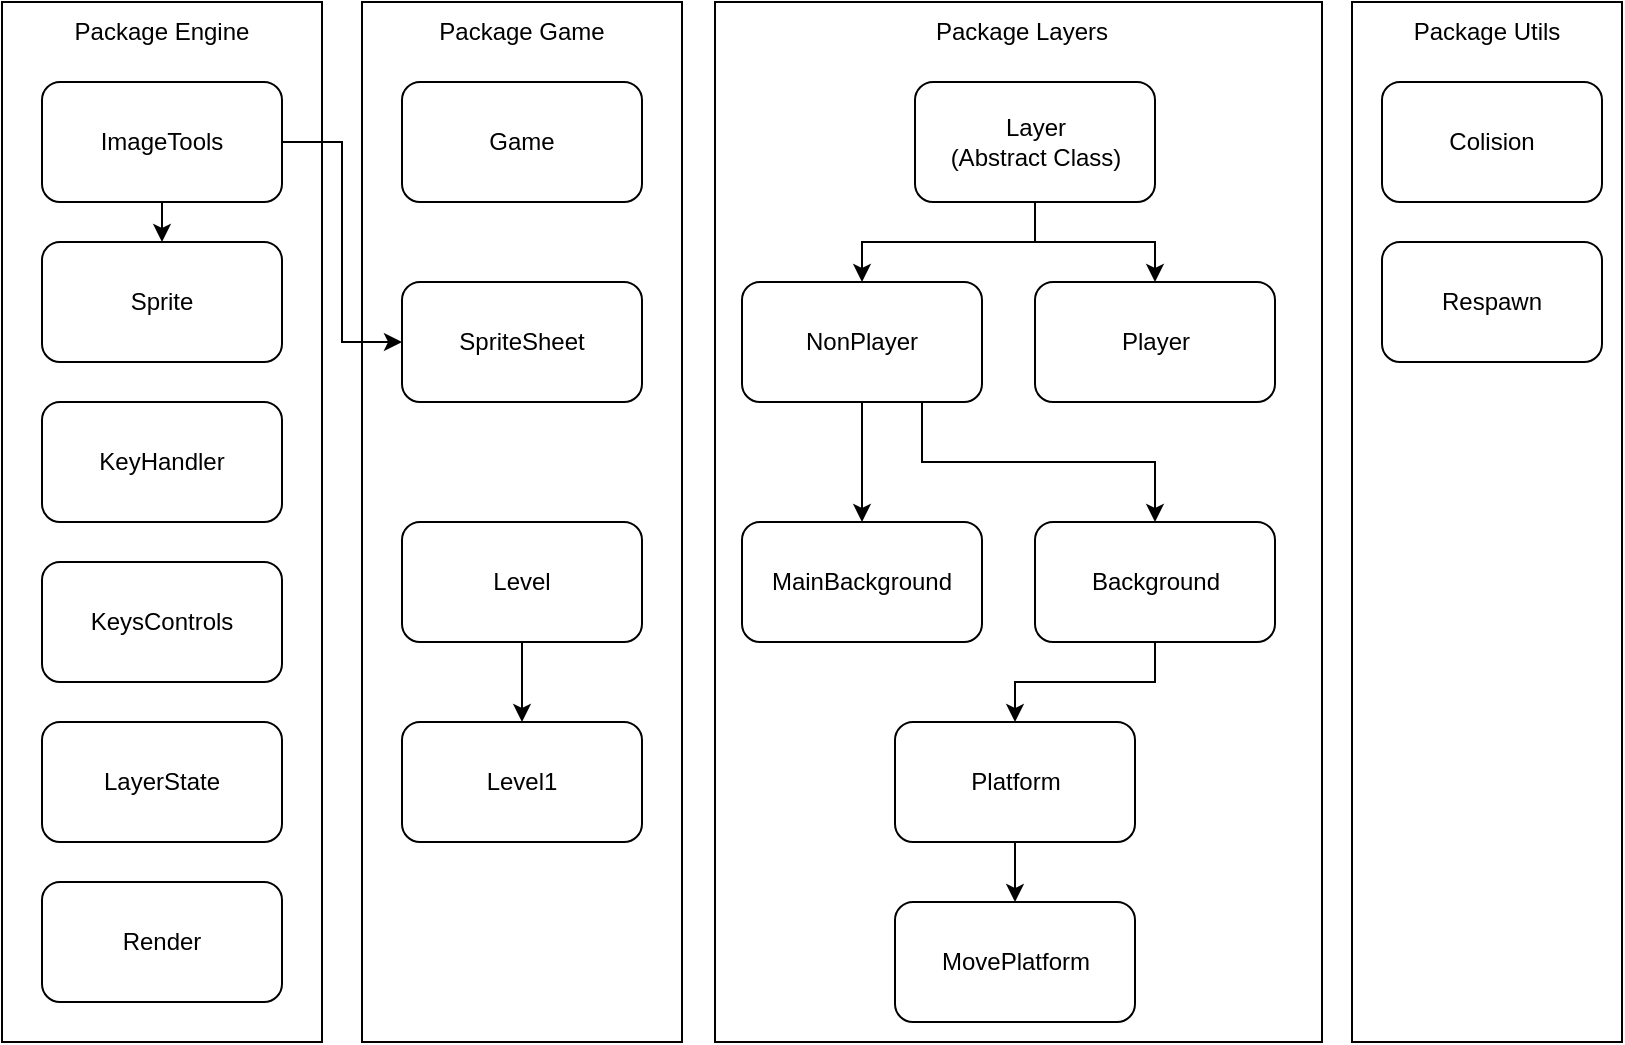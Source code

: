 <mxfile version="20.4.0" type="device"><diagram id="C5RBs43oDa-KdzZeNtuy" name="Page-1"><mxGraphModel dx="1048" dy="615" grid="1" gridSize="10" guides="1" tooltips="1" connect="1" arrows="1" fold="1" page="1" pageScale="1" pageWidth="827" pageHeight="1169" math="0" shadow="0"><root><mxCell id="WIyWlLk6GJQsqaUBKTNV-0"/><mxCell id="WIyWlLk6GJQsqaUBKTNV-1" parent="WIyWlLk6GJQsqaUBKTNV-0"/><mxCell id="VI8-k8-Cb_lmaQ1HUUur-53" value="" style="rounded=0;whiteSpace=wrap;html=1;" vertex="1" parent="WIyWlLk6GJQsqaUBKTNV-1"><mxGeometry x="685" y="10" width="135" height="520" as="geometry"/></mxCell><mxCell id="VI8-k8-Cb_lmaQ1HUUur-52" value="" style="rounded=0;whiteSpace=wrap;html=1;" vertex="1" parent="WIyWlLk6GJQsqaUBKTNV-1"><mxGeometry x="366.5" y="10" width="303.5" height="520" as="geometry"/></mxCell><mxCell id="VI8-k8-Cb_lmaQ1HUUur-46" value="" style="rounded=0;whiteSpace=wrap;html=1;" vertex="1" parent="WIyWlLk6GJQsqaUBKTNV-1"><mxGeometry x="190" y="10" width="160" height="520" as="geometry"/></mxCell><mxCell id="VI8-k8-Cb_lmaQ1HUUur-45" value="Package Game" style="text;html=1;strokeColor=none;fillColor=none;align=center;verticalAlign=middle;whiteSpace=wrap;rounded=0;" vertex="1" parent="WIyWlLk6GJQsqaUBKTNV-1"><mxGeometry x="190" y="10" width="160" height="30" as="geometry"/></mxCell><mxCell id="VI8-k8-Cb_lmaQ1HUUur-43" value="" style="rounded=0;whiteSpace=wrap;html=1;" vertex="1" parent="WIyWlLk6GJQsqaUBKTNV-1"><mxGeometry x="10" y="10" width="160" height="520" as="geometry"/></mxCell><mxCell id="VI8-k8-Cb_lmaQ1HUUur-32" style="edgeStyle=orthogonalEdgeStyle;rounded=0;orthogonalLoop=1;jettySize=auto;html=1;exitX=1;exitY=0.5;exitDx=0;exitDy=0;entryX=0;entryY=0.5;entryDx=0;entryDy=0;" edge="1" parent="WIyWlLk6GJQsqaUBKTNV-1" source="VI8-k8-Cb_lmaQ1HUUur-9" target="VI8-k8-Cb_lmaQ1HUUur-22"><mxGeometry relative="1" as="geometry"/></mxCell><mxCell id="VI8-k8-Cb_lmaQ1HUUur-56" style="edgeStyle=orthogonalEdgeStyle;rounded=0;orthogonalLoop=1;jettySize=auto;html=1;exitX=0.5;exitY=1;exitDx=0;exitDy=0;entryX=0.5;entryY=0;entryDx=0;entryDy=0;" edge="1" parent="WIyWlLk6GJQsqaUBKTNV-1" source="VI8-k8-Cb_lmaQ1HUUur-9" target="VI8-k8-Cb_lmaQ1HUUur-14"><mxGeometry relative="1" as="geometry"/></mxCell><mxCell id="VI8-k8-Cb_lmaQ1HUUur-9" value="ImageTools" style="rounded=1;whiteSpace=wrap;html=1;" vertex="1" parent="WIyWlLk6GJQsqaUBKTNV-1"><mxGeometry x="30" y="50" width="120" height="60" as="geometry"/></mxCell><mxCell id="VI8-k8-Cb_lmaQ1HUUur-10" value="KeyHandler" style="rounded=1;whiteSpace=wrap;html=1;" vertex="1" parent="WIyWlLk6GJQsqaUBKTNV-1"><mxGeometry x="30" y="210" width="120" height="60" as="geometry"/></mxCell><mxCell id="VI8-k8-Cb_lmaQ1HUUur-11" value="KeysControls" style="rounded=1;whiteSpace=wrap;html=1;" vertex="1" parent="WIyWlLk6GJQsqaUBKTNV-1"><mxGeometry x="30" y="290" width="120" height="60" as="geometry"/></mxCell><mxCell id="VI8-k8-Cb_lmaQ1HUUur-12" value="LayerState" style="rounded=1;whiteSpace=wrap;html=1;" vertex="1" parent="WIyWlLk6GJQsqaUBKTNV-1"><mxGeometry x="30" y="370" width="120" height="60" as="geometry"/></mxCell><mxCell id="VI8-k8-Cb_lmaQ1HUUur-13" value="Render" style="rounded=1;whiteSpace=wrap;html=1;" vertex="1" parent="WIyWlLk6GJQsqaUBKTNV-1"><mxGeometry x="30" y="450" width="120" height="60" as="geometry"/></mxCell><mxCell id="VI8-k8-Cb_lmaQ1HUUur-14" value="Sprite" style="rounded=1;whiteSpace=wrap;html=1;" vertex="1" parent="WIyWlLk6GJQsqaUBKTNV-1"><mxGeometry x="30" y="130" width="120" height="60" as="geometry"/></mxCell><mxCell id="VI8-k8-Cb_lmaQ1HUUur-16" value="Game" style="rounded=1;whiteSpace=wrap;html=1;" vertex="1" parent="WIyWlLk6GJQsqaUBKTNV-1"><mxGeometry x="210" y="50" width="120" height="60" as="geometry"/></mxCell><mxCell id="VI8-k8-Cb_lmaQ1HUUur-58" style="edgeStyle=orthogonalEdgeStyle;rounded=0;orthogonalLoop=1;jettySize=auto;html=1;exitX=0.5;exitY=1;exitDx=0;exitDy=0;entryX=0.5;entryY=0;entryDx=0;entryDy=0;" edge="1" parent="WIyWlLk6GJQsqaUBKTNV-1" source="VI8-k8-Cb_lmaQ1HUUur-17" target="VI8-k8-Cb_lmaQ1HUUur-18"><mxGeometry relative="1" as="geometry"/></mxCell><mxCell id="VI8-k8-Cb_lmaQ1HUUur-17" value="Level" style="rounded=1;whiteSpace=wrap;html=1;" vertex="1" parent="WIyWlLk6GJQsqaUBKTNV-1"><mxGeometry x="210" y="270" width="120" height="60" as="geometry"/></mxCell><mxCell id="VI8-k8-Cb_lmaQ1HUUur-18" value="Level1" style="rounded=1;whiteSpace=wrap;html=1;" vertex="1" parent="WIyWlLk6GJQsqaUBKTNV-1"><mxGeometry x="210" y="370" width="120" height="60" as="geometry"/></mxCell><mxCell id="VI8-k8-Cb_lmaQ1HUUur-39" style="edgeStyle=orthogonalEdgeStyle;rounded=0;orthogonalLoop=1;jettySize=auto;html=1;exitX=0.5;exitY=1;exitDx=0;exitDy=0;entryX=0.5;entryY=0;entryDx=0;entryDy=0;" edge="1" parent="WIyWlLk6GJQsqaUBKTNV-1" source="VI8-k8-Cb_lmaQ1HUUur-19" target="VI8-k8-Cb_lmaQ1HUUur-25"><mxGeometry relative="1" as="geometry"/></mxCell><mxCell id="VI8-k8-Cb_lmaQ1HUUur-19" value="Background" style="rounded=1;whiteSpace=wrap;html=1;" vertex="1" parent="WIyWlLk6GJQsqaUBKTNV-1"><mxGeometry x="526.5" y="270" width="120" height="60" as="geometry"/></mxCell><mxCell id="VI8-k8-Cb_lmaQ1HUUur-38" style="edgeStyle=orthogonalEdgeStyle;rounded=0;orthogonalLoop=1;jettySize=auto;html=1;exitX=0.5;exitY=1;exitDx=0;exitDy=0;entryX=0.5;entryY=0;entryDx=0;entryDy=0;" edge="1" parent="WIyWlLk6GJQsqaUBKTNV-1" source="VI8-k8-Cb_lmaQ1HUUur-20" target="VI8-k8-Cb_lmaQ1HUUur-24"><mxGeometry relative="1" as="geometry"/></mxCell><mxCell id="VI8-k8-Cb_lmaQ1HUUur-48" style="edgeStyle=orthogonalEdgeStyle;rounded=0;orthogonalLoop=1;jettySize=auto;html=1;exitX=0.5;exitY=1;exitDx=0;exitDy=0;" edge="1" parent="WIyWlLk6GJQsqaUBKTNV-1" source="VI8-k8-Cb_lmaQ1HUUur-20" target="VI8-k8-Cb_lmaQ1HUUur-26"><mxGeometry relative="1" as="geometry"/></mxCell><mxCell id="VI8-k8-Cb_lmaQ1HUUur-20" value="Layer&lt;br&gt;(Abstract Class)" style="rounded=1;whiteSpace=wrap;html=1;" vertex="1" parent="WIyWlLk6GJQsqaUBKTNV-1"><mxGeometry x="466.5" y="50" width="120" height="60" as="geometry"/></mxCell><mxCell id="VI8-k8-Cb_lmaQ1HUUur-21" value="MainBackground" style="rounded=1;whiteSpace=wrap;html=1;" vertex="1" parent="WIyWlLk6GJQsqaUBKTNV-1"><mxGeometry x="380" y="270" width="120" height="60" as="geometry"/></mxCell><mxCell id="VI8-k8-Cb_lmaQ1HUUur-22" value="SpriteSheet" style="rounded=1;whiteSpace=wrap;html=1;" vertex="1" parent="WIyWlLk6GJQsqaUBKTNV-1"><mxGeometry x="210" y="150" width="120" height="60" as="geometry"/></mxCell><mxCell id="VI8-k8-Cb_lmaQ1HUUur-23" value="MovePlatform" style="rounded=1;whiteSpace=wrap;html=1;" vertex="1" parent="WIyWlLk6GJQsqaUBKTNV-1"><mxGeometry x="456.5" y="460" width="120" height="60" as="geometry"/></mxCell><mxCell id="VI8-k8-Cb_lmaQ1HUUur-35" style="edgeStyle=orthogonalEdgeStyle;rounded=0;orthogonalLoop=1;jettySize=auto;html=1;exitX=0.5;exitY=1;exitDx=0;exitDy=0;entryX=0.5;entryY=0;entryDx=0;entryDy=0;" edge="1" parent="WIyWlLk6GJQsqaUBKTNV-1" source="VI8-k8-Cb_lmaQ1HUUur-24" target="VI8-k8-Cb_lmaQ1HUUur-21"><mxGeometry relative="1" as="geometry"/></mxCell><mxCell id="VI8-k8-Cb_lmaQ1HUUur-49" style="edgeStyle=orthogonalEdgeStyle;rounded=0;orthogonalLoop=1;jettySize=auto;html=1;exitX=0.75;exitY=1;exitDx=0;exitDy=0;entryX=0.5;entryY=0;entryDx=0;entryDy=0;" edge="1" parent="WIyWlLk6GJQsqaUBKTNV-1" source="VI8-k8-Cb_lmaQ1HUUur-24" target="VI8-k8-Cb_lmaQ1HUUur-19"><mxGeometry relative="1" as="geometry"/></mxCell><mxCell id="VI8-k8-Cb_lmaQ1HUUur-24" value="NonPlayer" style="rounded=1;whiteSpace=wrap;html=1;" vertex="1" parent="WIyWlLk6GJQsqaUBKTNV-1"><mxGeometry x="380" y="150" width="120" height="60" as="geometry"/></mxCell><mxCell id="VI8-k8-Cb_lmaQ1HUUur-37" style="edgeStyle=orthogonalEdgeStyle;rounded=0;orthogonalLoop=1;jettySize=auto;html=1;exitX=0.5;exitY=1;exitDx=0;exitDy=0;entryX=0.5;entryY=0;entryDx=0;entryDy=0;" edge="1" parent="WIyWlLk6GJQsqaUBKTNV-1" source="VI8-k8-Cb_lmaQ1HUUur-25" target="VI8-k8-Cb_lmaQ1HUUur-23"><mxGeometry relative="1" as="geometry"/></mxCell><mxCell id="VI8-k8-Cb_lmaQ1HUUur-25" value="Platform" style="rounded=1;whiteSpace=wrap;html=1;" vertex="1" parent="WIyWlLk6GJQsqaUBKTNV-1"><mxGeometry x="456.5" y="370" width="120" height="60" as="geometry"/></mxCell><mxCell id="VI8-k8-Cb_lmaQ1HUUur-26" value="Player" style="rounded=1;whiteSpace=wrap;html=1;" vertex="1" parent="WIyWlLk6GJQsqaUBKTNV-1"><mxGeometry x="526.5" y="150" width="120" height="60" as="geometry"/></mxCell><mxCell id="VI8-k8-Cb_lmaQ1HUUur-27" value="Colision" style="rounded=1;whiteSpace=wrap;html=1;" vertex="1" parent="WIyWlLk6GJQsqaUBKTNV-1"><mxGeometry x="700" y="50" width="110" height="60" as="geometry"/></mxCell><mxCell id="VI8-k8-Cb_lmaQ1HUUur-28" value="Respawn" style="rounded=1;whiteSpace=wrap;html=1;" vertex="1" parent="WIyWlLk6GJQsqaUBKTNV-1"><mxGeometry x="700" y="130" width="110" height="60" as="geometry"/></mxCell><mxCell id="VI8-k8-Cb_lmaQ1HUUur-44" value="Package Engine" style="text;html=1;strokeColor=none;fillColor=none;align=center;verticalAlign=middle;whiteSpace=wrap;rounded=0;" vertex="1" parent="WIyWlLk6GJQsqaUBKTNV-1"><mxGeometry x="25" y="10" width="130" height="30" as="geometry"/></mxCell><mxCell id="VI8-k8-Cb_lmaQ1HUUur-50" value="Package Layers" style="text;html=1;strokeColor=none;fillColor=none;align=center;verticalAlign=middle;whiteSpace=wrap;rounded=0;" vertex="1" parent="WIyWlLk6GJQsqaUBKTNV-1"><mxGeometry x="370" y="10" width="300" height="30" as="geometry"/></mxCell><mxCell id="VI8-k8-Cb_lmaQ1HUUur-54" value="Package Utils" style="text;html=1;strokeColor=none;fillColor=none;align=center;verticalAlign=middle;whiteSpace=wrap;rounded=0;" vertex="1" parent="WIyWlLk6GJQsqaUBKTNV-1"><mxGeometry x="685" y="10" width="135" height="30" as="geometry"/></mxCell></root></mxGraphModel></diagram></mxfile>